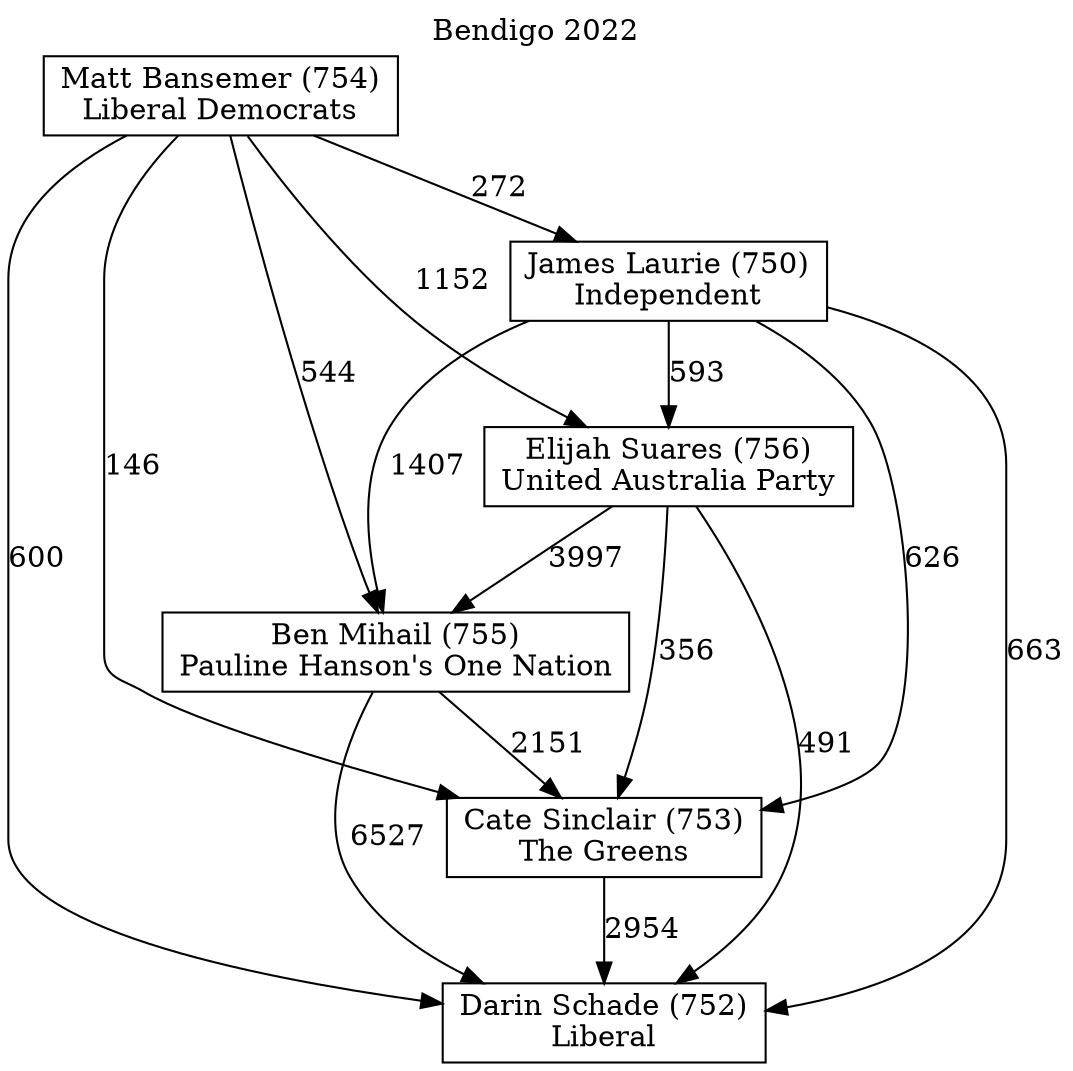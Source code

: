 // House preference flow
digraph "Darin Schade (752)_Bendigo_2022" {
	graph [label="Bendigo 2022" labelloc=t mclimit=10]
	node [shape=box]
	"Matt Bansemer (754)" [label="Matt Bansemer (754)
Liberal Democrats"]
	"Darin Schade (752)" [label="Darin Schade (752)
Liberal"]
	"Cate Sinclair (753)" [label="Cate Sinclair (753)
The Greens"]
	"Ben Mihail (755)" [label="Ben Mihail (755)
Pauline Hanson's One Nation"]
	"James Laurie (750)" [label="James Laurie (750)
Independent"]
	"Elijah Suares (756)" [label="Elijah Suares (756)
United Australia Party"]
	"Matt Bansemer (754)" -> "Ben Mihail (755)" [label=544]
	"Cate Sinclair (753)" -> "Darin Schade (752)" [label=2954]
	"Ben Mihail (755)" -> "Darin Schade (752)" [label=6527]
	"Matt Bansemer (754)" -> "Cate Sinclair (753)" [label=146]
	"Elijah Suares (756)" -> "Ben Mihail (755)" [label=3997]
	"Matt Bansemer (754)" -> "Elijah Suares (756)" [label=1152]
	"Elijah Suares (756)" -> "Cate Sinclair (753)" [label=356]
	"James Laurie (750)" -> "Darin Schade (752)" [label=663]
	"James Laurie (750)" -> "Elijah Suares (756)" [label=593]
	"Matt Bansemer (754)" -> "Darin Schade (752)" [label=600]
	"James Laurie (750)" -> "Cate Sinclair (753)" [label=626]
	"Matt Bansemer (754)" -> "James Laurie (750)" [label=272]
	"James Laurie (750)" -> "Ben Mihail (755)" [label=1407]
	"Ben Mihail (755)" -> "Cate Sinclair (753)" [label=2151]
	"Elijah Suares (756)" -> "Darin Schade (752)" [label=491]
}
